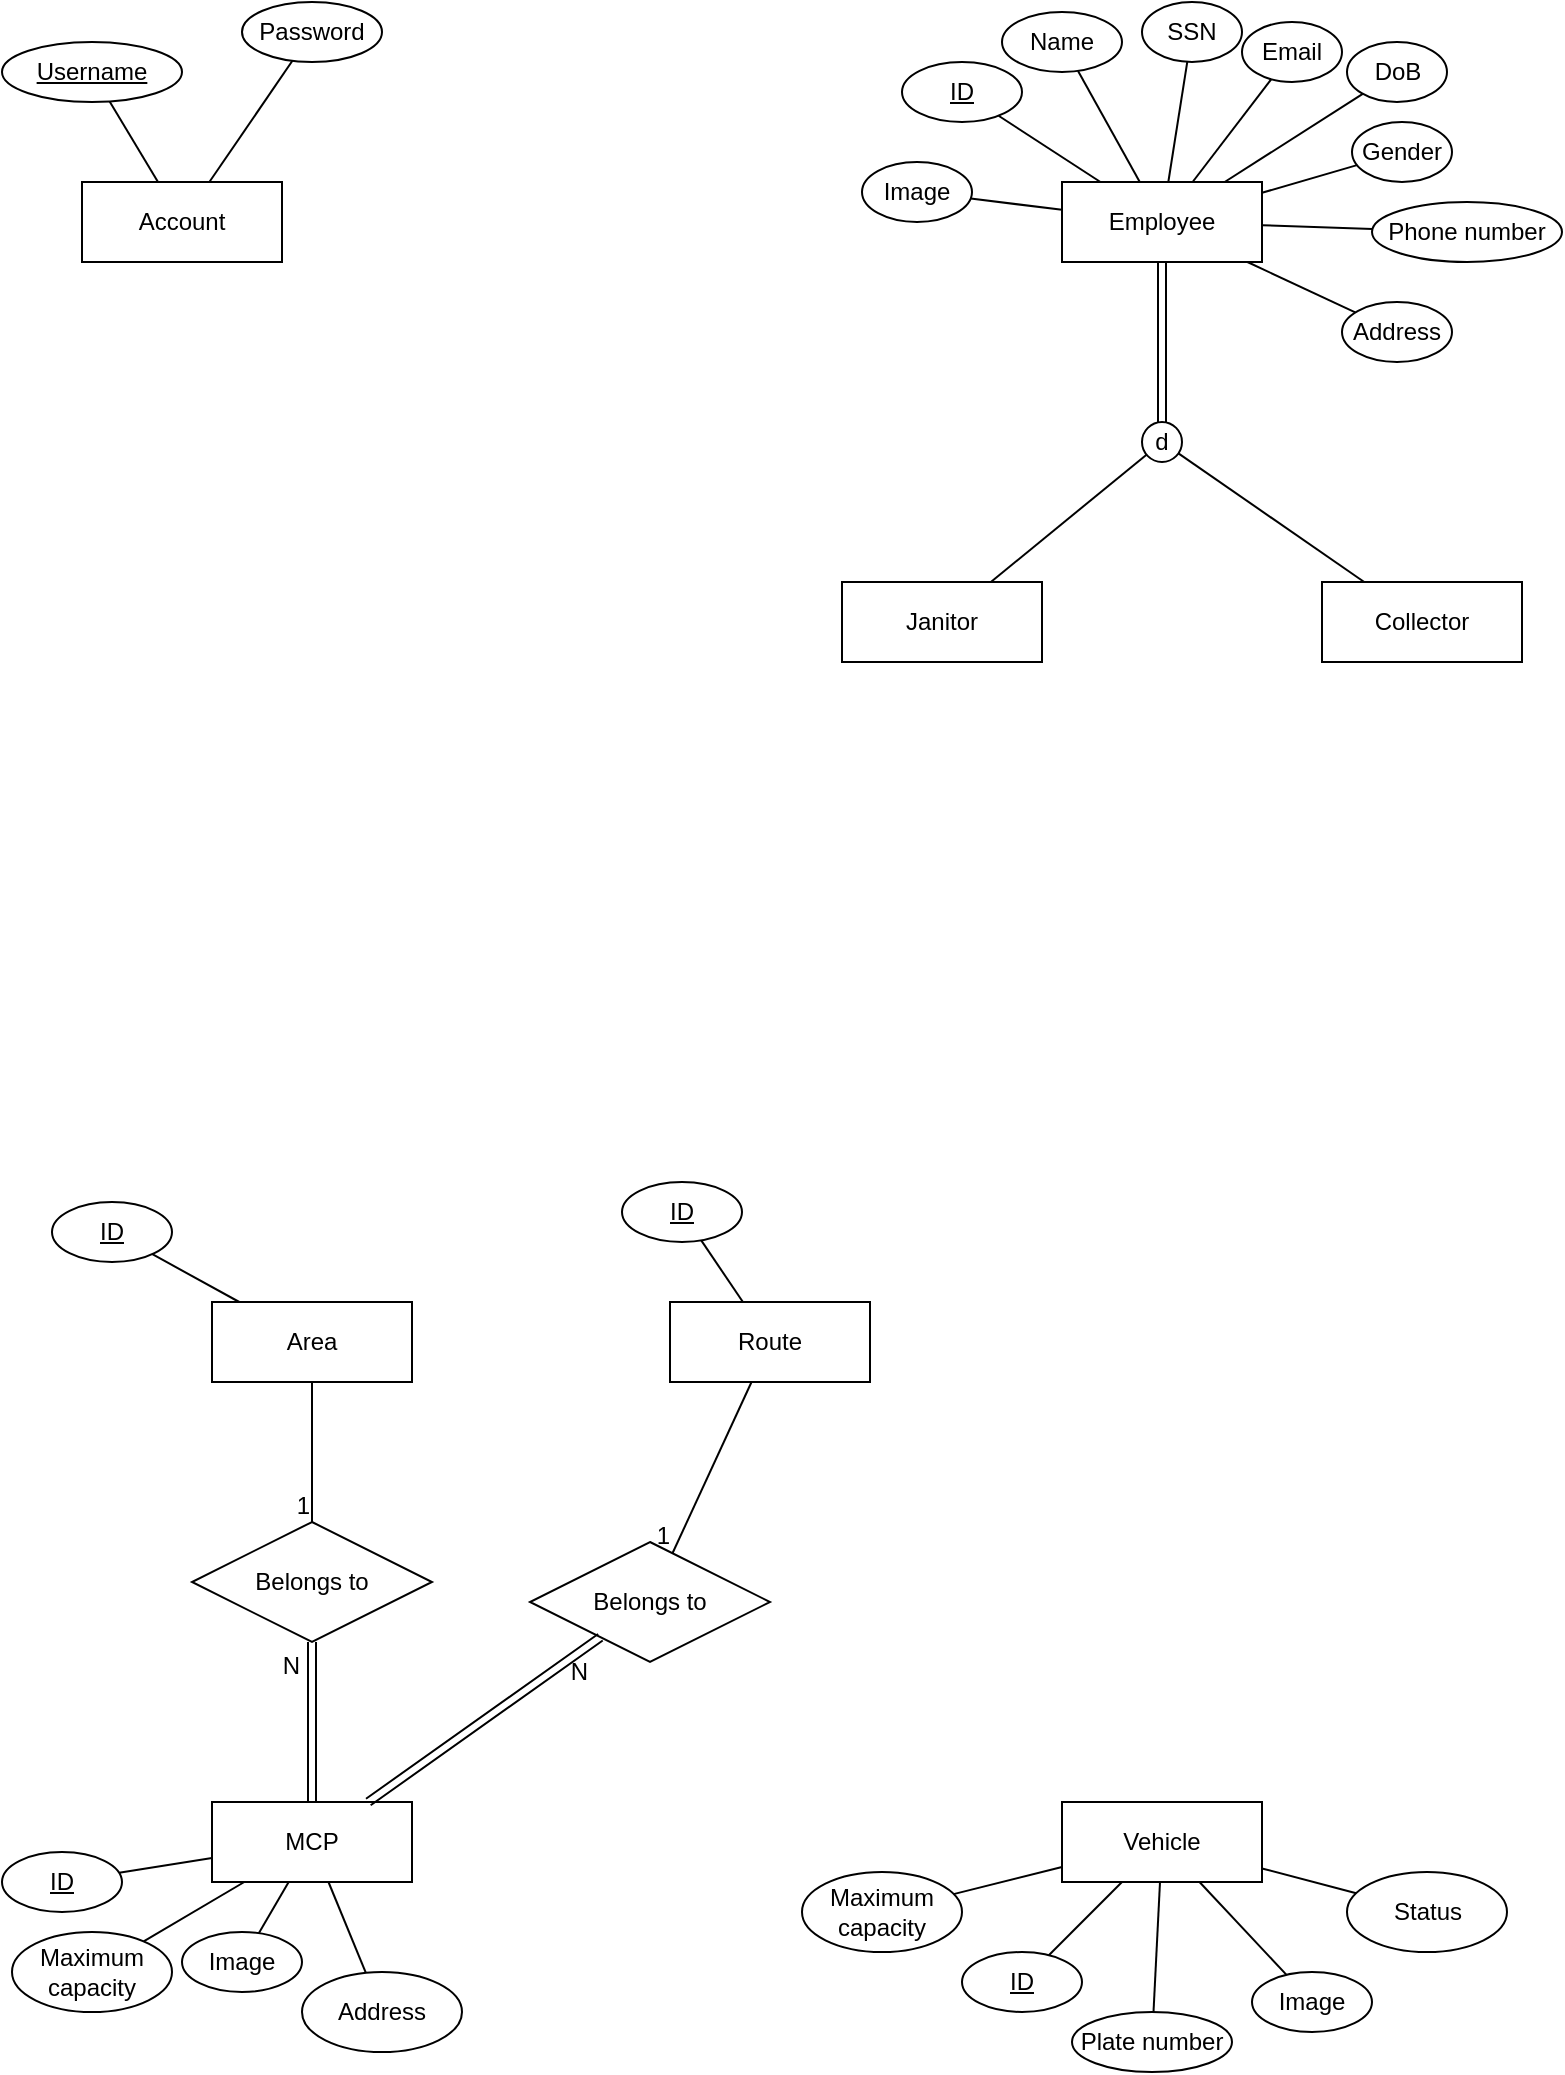 <mxfile version="21.6.8" type="github">
  <diagram name="Page-1" id="zO1krM9RJwl2RXNE8Sop">
    <mxGraphModel dx="1965" dy="1051" grid="1" gridSize="10" guides="1" tooltips="1" connect="1" arrows="1" fold="1" page="1" pageScale="1" pageWidth="827" pageHeight="1169" math="0" shadow="0">
      <root>
        <mxCell id="0" />
        <mxCell id="1" parent="0" />
        <mxCell id="PcngEi1xsUKJxS339LNE-2" value="Account" style="whiteSpace=wrap;html=1;align=center;" vertex="1" parent="1">
          <mxGeometry x="70" y="120" width="100" height="40" as="geometry" />
        </mxCell>
        <mxCell id="PcngEi1xsUKJxS339LNE-3" value="Username" style="ellipse;whiteSpace=wrap;html=1;align=center;fontStyle=4;" vertex="1" parent="1">
          <mxGeometry x="30" y="50" width="90" height="30" as="geometry" />
        </mxCell>
        <mxCell id="PcngEi1xsUKJxS339LNE-4" value="Password" style="ellipse;whiteSpace=wrap;html=1;align=center;" vertex="1" parent="1">
          <mxGeometry x="150" y="30" width="70" height="30" as="geometry" />
        </mxCell>
        <mxCell id="PcngEi1xsUKJxS339LNE-5" value="" style="endArrow=none;html=1;rounded=0;" edge="1" parent="1" source="PcngEi1xsUKJxS339LNE-3" target="PcngEi1xsUKJxS339LNE-2">
          <mxGeometry width="50" height="50" relative="1" as="geometry">
            <mxPoint x="390" y="670" as="sourcePoint" />
            <mxPoint x="440" y="620" as="targetPoint" />
          </mxGeometry>
        </mxCell>
        <mxCell id="PcngEi1xsUKJxS339LNE-6" value="" style="endArrow=none;html=1;rounded=0;" edge="1" parent="1" source="PcngEi1xsUKJxS339LNE-4" target="PcngEi1xsUKJxS339LNE-2">
          <mxGeometry width="50" height="50" relative="1" as="geometry">
            <mxPoint x="124" y="89" as="sourcePoint" />
            <mxPoint x="175" y="160" as="targetPoint" />
          </mxGeometry>
        </mxCell>
        <mxCell id="PcngEi1xsUKJxS339LNE-7" value="Employee" style="whiteSpace=wrap;html=1;align=center;" vertex="1" parent="1">
          <mxGeometry x="560" y="120" width="100" height="40" as="geometry" />
        </mxCell>
        <mxCell id="PcngEi1xsUKJxS339LNE-8" value="Janitor" style="whiteSpace=wrap;html=1;align=center;" vertex="1" parent="1">
          <mxGeometry x="450" y="320" width="100" height="40" as="geometry" />
        </mxCell>
        <mxCell id="PcngEi1xsUKJxS339LNE-9" value="Collector" style="whiteSpace=wrap;html=1;align=center;" vertex="1" parent="1">
          <mxGeometry x="690" y="320" width="100" height="40" as="geometry" />
        </mxCell>
        <mxCell id="PcngEi1xsUKJxS339LNE-11" value="d" style="ellipse;whiteSpace=wrap;html=1;aspect=fixed;" vertex="1" parent="1">
          <mxGeometry x="600" y="240" width="20" height="20" as="geometry" />
        </mxCell>
        <mxCell id="PcngEi1xsUKJxS339LNE-12" value="" style="shape=link;html=1;rounded=0;" edge="1" parent="1" source="PcngEi1xsUKJxS339LNE-11" target="PcngEi1xsUKJxS339LNE-7">
          <mxGeometry relative="1" as="geometry">
            <mxPoint x="470" y="370" as="sourcePoint" />
            <mxPoint x="630" y="370" as="targetPoint" />
          </mxGeometry>
        </mxCell>
        <mxCell id="PcngEi1xsUKJxS339LNE-14" value="" style="endArrow=none;html=1;rounded=0;" edge="1" parent="1" source="PcngEi1xsUKJxS339LNE-11" target="PcngEi1xsUKJxS339LNE-8">
          <mxGeometry width="50" height="50" relative="1" as="geometry">
            <mxPoint x="193" y="79" as="sourcePoint" />
            <mxPoint x="148" y="130" as="targetPoint" />
          </mxGeometry>
        </mxCell>
        <mxCell id="PcngEi1xsUKJxS339LNE-15" value="" style="endArrow=none;html=1;rounded=0;" edge="1" parent="1" source="PcngEi1xsUKJxS339LNE-11" target="PcngEi1xsUKJxS339LNE-9">
          <mxGeometry width="50" height="50" relative="1" as="geometry">
            <mxPoint x="611" y="265" as="sourcePoint" />
            <mxPoint x="488" y="330" as="targetPoint" />
          </mxGeometry>
        </mxCell>
        <mxCell id="PcngEi1xsUKJxS339LNE-16" value="ID" style="ellipse;whiteSpace=wrap;html=1;align=center;fontStyle=4;" vertex="1" parent="1">
          <mxGeometry x="480" y="60" width="60" height="30" as="geometry" />
        </mxCell>
        <mxCell id="PcngEi1xsUKJxS339LNE-17" value="Name" style="ellipse;whiteSpace=wrap;html=1;align=center;" vertex="1" parent="1">
          <mxGeometry x="530" y="35" width="60" height="30" as="geometry" />
        </mxCell>
        <mxCell id="PcngEi1xsUKJxS339LNE-18" value="SSN" style="ellipse;whiteSpace=wrap;html=1;align=center;" vertex="1" parent="1">
          <mxGeometry x="600" y="30" width="50" height="30" as="geometry" />
        </mxCell>
        <mxCell id="PcngEi1xsUKJxS339LNE-19" value="Email" style="ellipse;whiteSpace=wrap;html=1;align=center;" vertex="1" parent="1">
          <mxGeometry x="650" y="40" width="50" height="30" as="geometry" />
        </mxCell>
        <mxCell id="PcngEi1xsUKJxS339LNE-20" value="DoB" style="ellipse;whiteSpace=wrap;html=1;align=center;" vertex="1" parent="1">
          <mxGeometry x="702.5" y="50" width="50" height="30" as="geometry" />
        </mxCell>
        <mxCell id="PcngEi1xsUKJxS339LNE-21" value="Gender" style="ellipse;whiteSpace=wrap;html=1;align=center;" vertex="1" parent="1">
          <mxGeometry x="705" y="90" width="50" height="30" as="geometry" />
        </mxCell>
        <mxCell id="PcngEi1xsUKJxS339LNE-22" value="Phone number" style="ellipse;whiteSpace=wrap;html=1;align=center;" vertex="1" parent="1">
          <mxGeometry x="715" y="130" width="95" height="30" as="geometry" />
        </mxCell>
        <mxCell id="PcngEi1xsUKJxS339LNE-25" value="Address" style="ellipse;whiteSpace=wrap;html=1;align=center;" vertex="1" parent="1">
          <mxGeometry x="700" y="180" width="55" height="30" as="geometry" />
        </mxCell>
        <mxCell id="PcngEi1xsUKJxS339LNE-26" value="Image" style="ellipse;whiteSpace=wrap;html=1;align=center;" vertex="1" parent="1">
          <mxGeometry x="460" y="110" width="55" height="30" as="geometry" />
        </mxCell>
        <mxCell id="PcngEi1xsUKJxS339LNE-27" value="" style="endArrow=none;html=1;rounded=0;" edge="1" parent="1" source="PcngEi1xsUKJxS339LNE-7" target="PcngEi1xsUKJxS339LNE-16">
          <mxGeometry width="50" height="50" relative="1" as="geometry">
            <mxPoint x="520" y="390" as="sourcePoint" />
            <mxPoint x="570" y="340" as="targetPoint" />
          </mxGeometry>
        </mxCell>
        <mxCell id="PcngEi1xsUKJxS339LNE-29" value="" style="endArrow=none;html=1;rounded=0;" edge="1" parent="1" source="PcngEi1xsUKJxS339LNE-7" target="PcngEi1xsUKJxS339LNE-26">
          <mxGeometry width="50" height="50" relative="1" as="geometry">
            <mxPoint x="589" y="130" as="sourcePoint" />
            <mxPoint x="538" y="97" as="targetPoint" />
          </mxGeometry>
        </mxCell>
        <mxCell id="PcngEi1xsUKJxS339LNE-30" value="" style="endArrow=none;html=1;rounded=0;" edge="1" parent="1" source="PcngEi1xsUKJxS339LNE-7" target="PcngEi1xsUKJxS339LNE-17">
          <mxGeometry width="50" height="50" relative="1" as="geometry">
            <mxPoint x="570" y="144" as="sourcePoint" />
            <mxPoint x="524" y="138" as="targetPoint" />
          </mxGeometry>
        </mxCell>
        <mxCell id="PcngEi1xsUKJxS339LNE-31" value="" style="endArrow=none;html=1;rounded=0;" edge="1" parent="1" source="PcngEi1xsUKJxS339LNE-7" target="PcngEi1xsUKJxS339LNE-18">
          <mxGeometry width="50" height="50" relative="1" as="geometry">
            <mxPoint x="609" y="130" as="sourcePoint" />
            <mxPoint x="578" y="74" as="targetPoint" />
          </mxGeometry>
        </mxCell>
        <mxCell id="PcngEi1xsUKJxS339LNE-32" value="" style="endArrow=none;html=1;rounded=0;" edge="1" parent="1" source="PcngEi1xsUKJxS339LNE-7" target="PcngEi1xsUKJxS339LNE-19">
          <mxGeometry width="50" height="50" relative="1" as="geometry">
            <mxPoint x="623" y="130" as="sourcePoint" />
            <mxPoint x="633" y="70" as="targetPoint" />
          </mxGeometry>
        </mxCell>
        <mxCell id="PcngEi1xsUKJxS339LNE-33" value="" style="endArrow=none;html=1;rounded=0;" edge="1" parent="1" source="PcngEi1xsUKJxS339LNE-7" target="PcngEi1xsUKJxS339LNE-20">
          <mxGeometry width="50" height="50" relative="1" as="geometry">
            <mxPoint x="635" y="130" as="sourcePoint" />
            <mxPoint x="675" y="79" as="targetPoint" />
          </mxGeometry>
        </mxCell>
        <mxCell id="PcngEi1xsUKJxS339LNE-34" value="" style="endArrow=none;html=1;rounded=0;" edge="1" parent="1" source="PcngEi1xsUKJxS339LNE-7" target="PcngEi1xsUKJxS339LNE-21">
          <mxGeometry width="50" height="50" relative="1" as="geometry">
            <mxPoint x="649" y="130" as="sourcePoint" />
            <mxPoint x="734" y="71" as="targetPoint" />
          </mxGeometry>
        </mxCell>
        <mxCell id="PcngEi1xsUKJxS339LNE-35" value="" style="endArrow=none;html=1;rounded=0;" edge="1" parent="1" source="PcngEi1xsUKJxS339LNE-7" target="PcngEi1xsUKJxS339LNE-22">
          <mxGeometry width="50" height="50" relative="1" as="geometry">
            <mxPoint x="662" y="130" as="sourcePoint" />
            <mxPoint x="715" y="104" as="targetPoint" />
          </mxGeometry>
        </mxCell>
        <mxCell id="PcngEi1xsUKJxS339LNE-36" value="" style="endArrow=none;html=1;rounded=0;" edge="1" parent="1" source="PcngEi1xsUKJxS339LNE-7" target="PcngEi1xsUKJxS339LNE-25">
          <mxGeometry width="50" height="50" relative="1" as="geometry">
            <mxPoint x="670" y="145" as="sourcePoint" />
            <mxPoint x="727" y="139" as="targetPoint" />
          </mxGeometry>
        </mxCell>
        <mxCell id="PcngEi1xsUKJxS339LNE-37" value="MCP" style="whiteSpace=wrap;html=1;align=center;" vertex="1" parent="1">
          <mxGeometry x="135" y="930" width="100" height="40" as="geometry" />
        </mxCell>
        <mxCell id="PcngEi1xsUKJxS339LNE-38" value="Vehicle" style="whiteSpace=wrap;html=1;align=center;" vertex="1" parent="1">
          <mxGeometry x="560" y="930" width="100" height="40" as="geometry" />
        </mxCell>
        <mxCell id="PcngEi1xsUKJxS339LNE-40" value="ID" style="ellipse;whiteSpace=wrap;html=1;align=center;fontStyle=4;" vertex="1" parent="1">
          <mxGeometry x="30" y="955" width="60" height="30" as="geometry" />
        </mxCell>
        <mxCell id="PcngEi1xsUKJxS339LNE-41" value="ID" style="ellipse;whiteSpace=wrap;html=1;align=center;fontStyle=4;" vertex="1" parent="1">
          <mxGeometry x="510" y="1005" width="60" height="30" as="geometry" />
        </mxCell>
        <mxCell id="PcngEi1xsUKJxS339LNE-42" value="Plate number" style="ellipse;whiteSpace=wrap;html=1;align=center;" vertex="1" parent="1">
          <mxGeometry x="565" y="1035" width="80" height="30" as="geometry" />
        </mxCell>
        <mxCell id="PcngEi1xsUKJxS339LNE-43" value="Image" style="ellipse;whiteSpace=wrap;html=1;align=center;" vertex="1" parent="1">
          <mxGeometry x="655" y="1015" width="60" height="30" as="geometry" />
        </mxCell>
        <mxCell id="PcngEi1xsUKJxS339LNE-44" value="Maximum capacity" style="ellipse;whiteSpace=wrap;html=1;align=center;" vertex="1" parent="1">
          <mxGeometry x="430" y="965" width="80" height="40" as="geometry" />
        </mxCell>
        <mxCell id="PcngEi1xsUKJxS339LNE-45" value="Status" style="ellipse;whiteSpace=wrap;html=1;align=center;" vertex="1" parent="1">
          <mxGeometry x="702.5" y="965" width="80" height="40" as="geometry" />
        </mxCell>
        <mxCell id="PcngEi1xsUKJxS339LNE-46" value="" style="endArrow=none;html=1;rounded=0;" edge="1" parent="1" source="PcngEi1xsUKJxS339LNE-38" target="PcngEi1xsUKJxS339LNE-44">
          <mxGeometry width="50" height="50" relative="1" as="geometry">
            <mxPoint x="612" y="611" as="sourcePoint" />
            <mxPoint x="534" y="675" as="targetPoint" />
          </mxGeometry>
        </mxCell>
        <mxCell id="PcngEi1xsUKJxS339LNE-47" value="" style="endArrow=none;html=1;rounded=0;" edge="1" parent="1" source="PcngEi1xsUKJxS339LNE-38" target="PcngEi1xsUKJxS339LNE-41">
          <mxGeometry width="50" height="50" relative="1" as="geometry">
            <mxPoint x="570" y="973" as="sourcePoint" />
            <mxPoint x="516" y="986" as="targetPoint" />
          </mxGeometry>
        </mxCell>
        <mxCell id="PcngEi1xsUKJxS339LNE-48" value="" style="endArrow=none;html=1;rounded=0;" edge="1" parent="1" source="PcngEi1xsUKJxS339LNE-38" target="PcngEi1xsUKJxS339LNE-42">
          <mxGeometry width="50" height="50" relative="1" as="geometry">
            <mxPoint x="600" y="980" as="sourcePoint" />
            <mxPoint x="563" y="1017" as="targetPoint" />
          </mxGeometry>
        </mxCell>
        <mxCell id="PcngEi1xsUKJxS339LNE-49" value="" style="endArrow=none;html=1;rounded=0;" edge="1" parent="1" source="PcngEi1xsUKJxS339LNE-38" target="PcngEi1xsUKJxS339LNE-43">
          <mxGeometry width="50" height="50" relative="1" as="geometry">
            <mxPoint x="619" y="980" as="sourcePoint" />
            <mxPoint x="616" y="1045" as="targetPoint" />
          </mxGeometry>
        </mxCell>
        <mxCell id="PcngEi1xsUKJxS339LNE-50" value="" style="endArrow=none;html=1;rounded=0;" edge="1" parent="1" source="PcngEi1xsUKJxS339LNE-38" target="PcngEi1xsUKJxS339LNE-45">
          <mxGeometry width="50" height="50" relative="1" as="geometry">
            <mxPoint x="639" y="980" as="sourcePoint" />
            <mxPoint x="682" y="1026" as="targetPoint" />
          </mxGeometry>
        </mxCell>
        <mxCell id="PcngEi1xsUKJxS339LNE-52" value="Maximum capacity" style="ellipse;whiteSpace=wrap;html=1;align=center;" vertex="1" parent="1">
          <mxGeometry x="35" y="995" width="80" height="40" as="geometry" />
        </mxCell>
        <mxCell id="PcngEi1xsUKJxS339LNE-53" value="Image" style="ellipse;whiteSpace=wrap;html=1;align=center;" vertex="1" parent="1">
          <mxGeometry x="120" y="995" width="60" height="30" as="geometry" />
        </mxCell>
        <mxCell id="PcngEi1xsUKJxS339LNE-55" value="" style="endArrow=none;html=1;rounded=0;" edge="1" parent="1" source="PcngEi1xsUKJxS339LNE-37" target="PcngEi1xsUKJxS339LNE-40">
          <mxGeometry width="50" height="50" relative="1" as="geometry">
            <mxPoint x="570" y="973" as="sourcePoint" />
            <mxPoint x="516" y="986" as="targetPoint" />
          </mxGeometry>
        </mxCell>
        <mxCell id="PcngEi1xsUKJxS339LNE-56" value="" style="endArrow=none;html=1;rounded=0;" edge="1" parent="1" source="PcngEi1xsUKJxS339LNE-37" target="PcngEi1xsUKJxS339LNE-52">
          <mxGeometry width="50" height="50" relative="1" as="geometry">
            <mxPoint x="167" y="980" as="sourcePoint" />
            <mxPoint x="102" y="1028" as="targetPoint" />
          </mxGeometry>
        </mxCell>
        <mxCell id="PcngEi1xsUKJxS339LNE-57" value="" style="endArrow=none;html=1;rounded=0;" edge="1" parent="1" source="PcngEi1xsUKJxS339LNE-37" target="PcngEi1xsUKJxS339LNE-53">
          <mxGeometry width="50" height="50" relative="1" as="geometry">
            <mxPoint x="187" y="980" as="sourcePoint" />
            <mxPoint x="148" y="1070" as="targetPoint" />
          </mxGeometry>
        </mxCell>
        <mxCell id="PcngEi1xsUKJxS339LNE-59" value="Area" style="whiteSpace=wrap;html=1;align=center;" vertex="1" parent="1">
          <mxGeometry x="135" y="680" width="100" height="40" as="geometry" />
        </mxCell>
        <mxCell id="PcngEi1xsUKJxS339LNE-60" value="Route" style="whiteSpace=wrap;html=1;align=center;" vertex="1" parent="1">
          <mxGeometry x="364" y="680" width="100" height="40" as="geometry" />
        </mxCell>
        <mxCell id="PcngEi1xsUKJxS339LNE-61" value="ID" style="ellipse;whiteSpace=wrap;html=1;align=center;fontStyle=4;" vertex="1" parent="1">
          <mxGeometry x="55" y="630" width="60" height="30" as="geometry" />
        </mxCell>
        <mxCell id="PcngEi1xsUKJxS339LNE-62" value="ID" style="ellipse;whiteSpace=wrap;html=1;align=center;fontStyle=4;" vertex="1" parent="1">
          <mxGeometry x="340" y="620" width="60" height="30" as="geometry" />
        </mxCell>
        <mxCell id="PcngEi1xsUKJxS339LNE-63" value="" style="endArrow=none;html=1;rounded=0;" edge="1" parent="1" source="PcngEi1xsUKJxS339LNE-60" target="PcngEi1xsUKJxS339LNE-62">
          <mxGeometry width="50" height="50" relative="1" as="geometry">
            <mxPoint x="670" y="973" as="sourcePoint" />
            <mxPoint x="717" y="986" as="targetPoint" />
          </mxGeometry>
        </mxCell>
        <mxCell id="PcngEi1xsUKJxS339LNE-64" value="" style="endArrow=none;html=1;rounded=0;" edge="1" parent="1" source="PcngEi1xsUKJxS339LNE-59" target="PcngEi1xsUKJxS339LNE-61">
          <mxGeometry width="50" height="50" relative="1" as="geometry">
            <mxPoint x="685" y="695" as="sourcePoint" />
            <mxPoint x="727" y="683" as="targetPoint" />
          </mxGeometry>
        </mxCell>
        <mxCell id="PcngEi1xsUKJxS339LNE-65" value="Belongs to" style="shape=rhombus;perimeter=rhombusPerimeter;whiteSpace=wrap;html=1;align=center;" vertex="1" parent="1">
          <mxGeometry x="125" y="790" width="120" height="60" as="geometry" />
        </mxCell>
        <mxCell id="PcngEi1xsUKJxS339LNE-66" value="Belongs to" style="shape=rhombus;perimeter=rhombusPerimeter;whiteSpace=wrap;html=1;align=center;" vertex="1" parent="1">
          <mxGeometry x="294" y="800" width="120" height="60" as="geometry" />
        </mxCell>
        <mxCell id="PcngEi1xsUKJxS339LNE-67" value="" style="shape=link;html=1;rounded=0;" edge="1" parent="1" source="PcngEi1xsUKJxS339LNE-37" target="PcngEi1xsUKJxS339LNE-65">
          <mxGeometry relative="1" as="geometry">
            <mxPoint x="510" y="760" as="sourcePoint" />
            <mxPoint x="670" y="760" as="targetPoint" />
          </mxGeometry>
        </mxCell>
        <mxCell id="PcngEi1xsUKJxS339LNE-68" value="N" style="resizable=0;html=1;whiteSpace=wrap;align=right;verticalAlign=bottom;" connectable="0" vertex="1" parent="PcngEi1xsUKJxS339LNE-67">
          <mxGeometry x="1" relative="1" as="geometry">
            <mxPoint x="-5" y="20" as="offset" />
          </mxGeometry>
        </mxCell>
        <mxCell id="PcngEi1xsUKJxS339LNE-69" value="" style="endArrow=none;html=1;rounded=0;" edge="1" parent="1" source="PcngEi1xsUKJxS339LNE-59" target="PcngEi1xsUKJxS339LNE-65">
          <mxGeometry relative="1" as="geometry">
            <mxPoint x="510" y="760" as="sourcePoint" />
            <mxPoint x="670" y="760" as="targetPoint" />
          </mxGeometry>
        </mxCell>
        <mxCell id="PcngEi1xsUKJxS339LNE-70" value="1" style="resizable=0;html=1;whiteSpace=wrap;align=right;verticalAlign=bottom;" connectable="0" vertex="1" parent="PcngEi1xsUKJxS339LNE-69">
          <mxGeometry x="1" relative="1" as="geometry" />
        </mxCell>
        <mxCell id="PcngEi1xsUKJxS339LNE-71" value="" style="endArrow=none;html=1;rounded=0;" edge="1" parent="1" source="PcngEi1xsUKJxS339LNE-60" target="PcngEi1xsUKJxS339LNE-66">
          <mxGeometry relative="1" as="geometry">
            <mxPoint x="195" y="730" as="sourcePoint" />
            <mxPoint x="195" y="800" as="targetPoint" />
          </mxGeometry>
        </mxCell>
        <mxCell id="PcngEi1xsUKJxS339LNE-72" value="1" style="resizable=0;html=1;whiteSpace=wrap;align=right;verticalAlign=bottom;" connectable="0" vertex="1" parent="PcngEi1xsUKJxS339LNE-71">
          <mxGeometry x="1" relative="1" as="geometry" />
        </mxCell>
        <mxCell id="PcngEi1xsUKJxS339LNE-73" value="" style="shape=link;html=1;rounded=0;" edge="1" parent="1" source="PcngEi1xsUKJxS339LNE-37" target="PcngEi1xsUKJxS339LNE-66">
          <mxGeometry relative="1" as="geometry">
            <mxPoint x="195" y="940" as="sourcePoint" />
            <mxPoint x="195" y="860" as="targetPoint" />
          </mxGeometry>
        </mxCell>
        <mxCell id="PcngEi1xsUKJxS339LNE-74" value="N" style="resizable=0;html=1;whiteSpace=wrap;align=right;verticalAlign=bottom;" connectable="0" vertex="1" parent="PcngEi1xsUKJxS339LNE-73">
          <mxGeometry x="1" relative="1" as="geometry">
            <mxPoint x="-5" y="26" as="offset" />
          </mxGeometry>
        </mxCell>
        <mxCell id="PcngEi1xsUKJxS339LNE-75" value="Address" style="ellipse;whiteSpace=wrap;html=1;align=center;" vertex="1" parent="1">
          <mxGeometry x="180" y="1015" width="80" height="40" as="geometry" />
        </mxCell>
        <mxCell id="PcngEi1xsUKJxS339LNE-76" value="" style="endArrow=none;html=1;rounded=0;" edge="1" parent="1" source="PcngEi1xsUKJxS339LNE-37" target="PcngEi1xsUKJxS339LNE-75">
          <mxGeometry width="50" height="50" relative="1" as="geometry">
            <mxPoint x="183" y="980" as="sourcePoint" />
            <mxPoint x="168" y="1006" as="targetPoint" />
          </mxGeometry>
        </mxCell>
      </root>
    </mxGraphModel>
  </diagram>
</mxfile>
